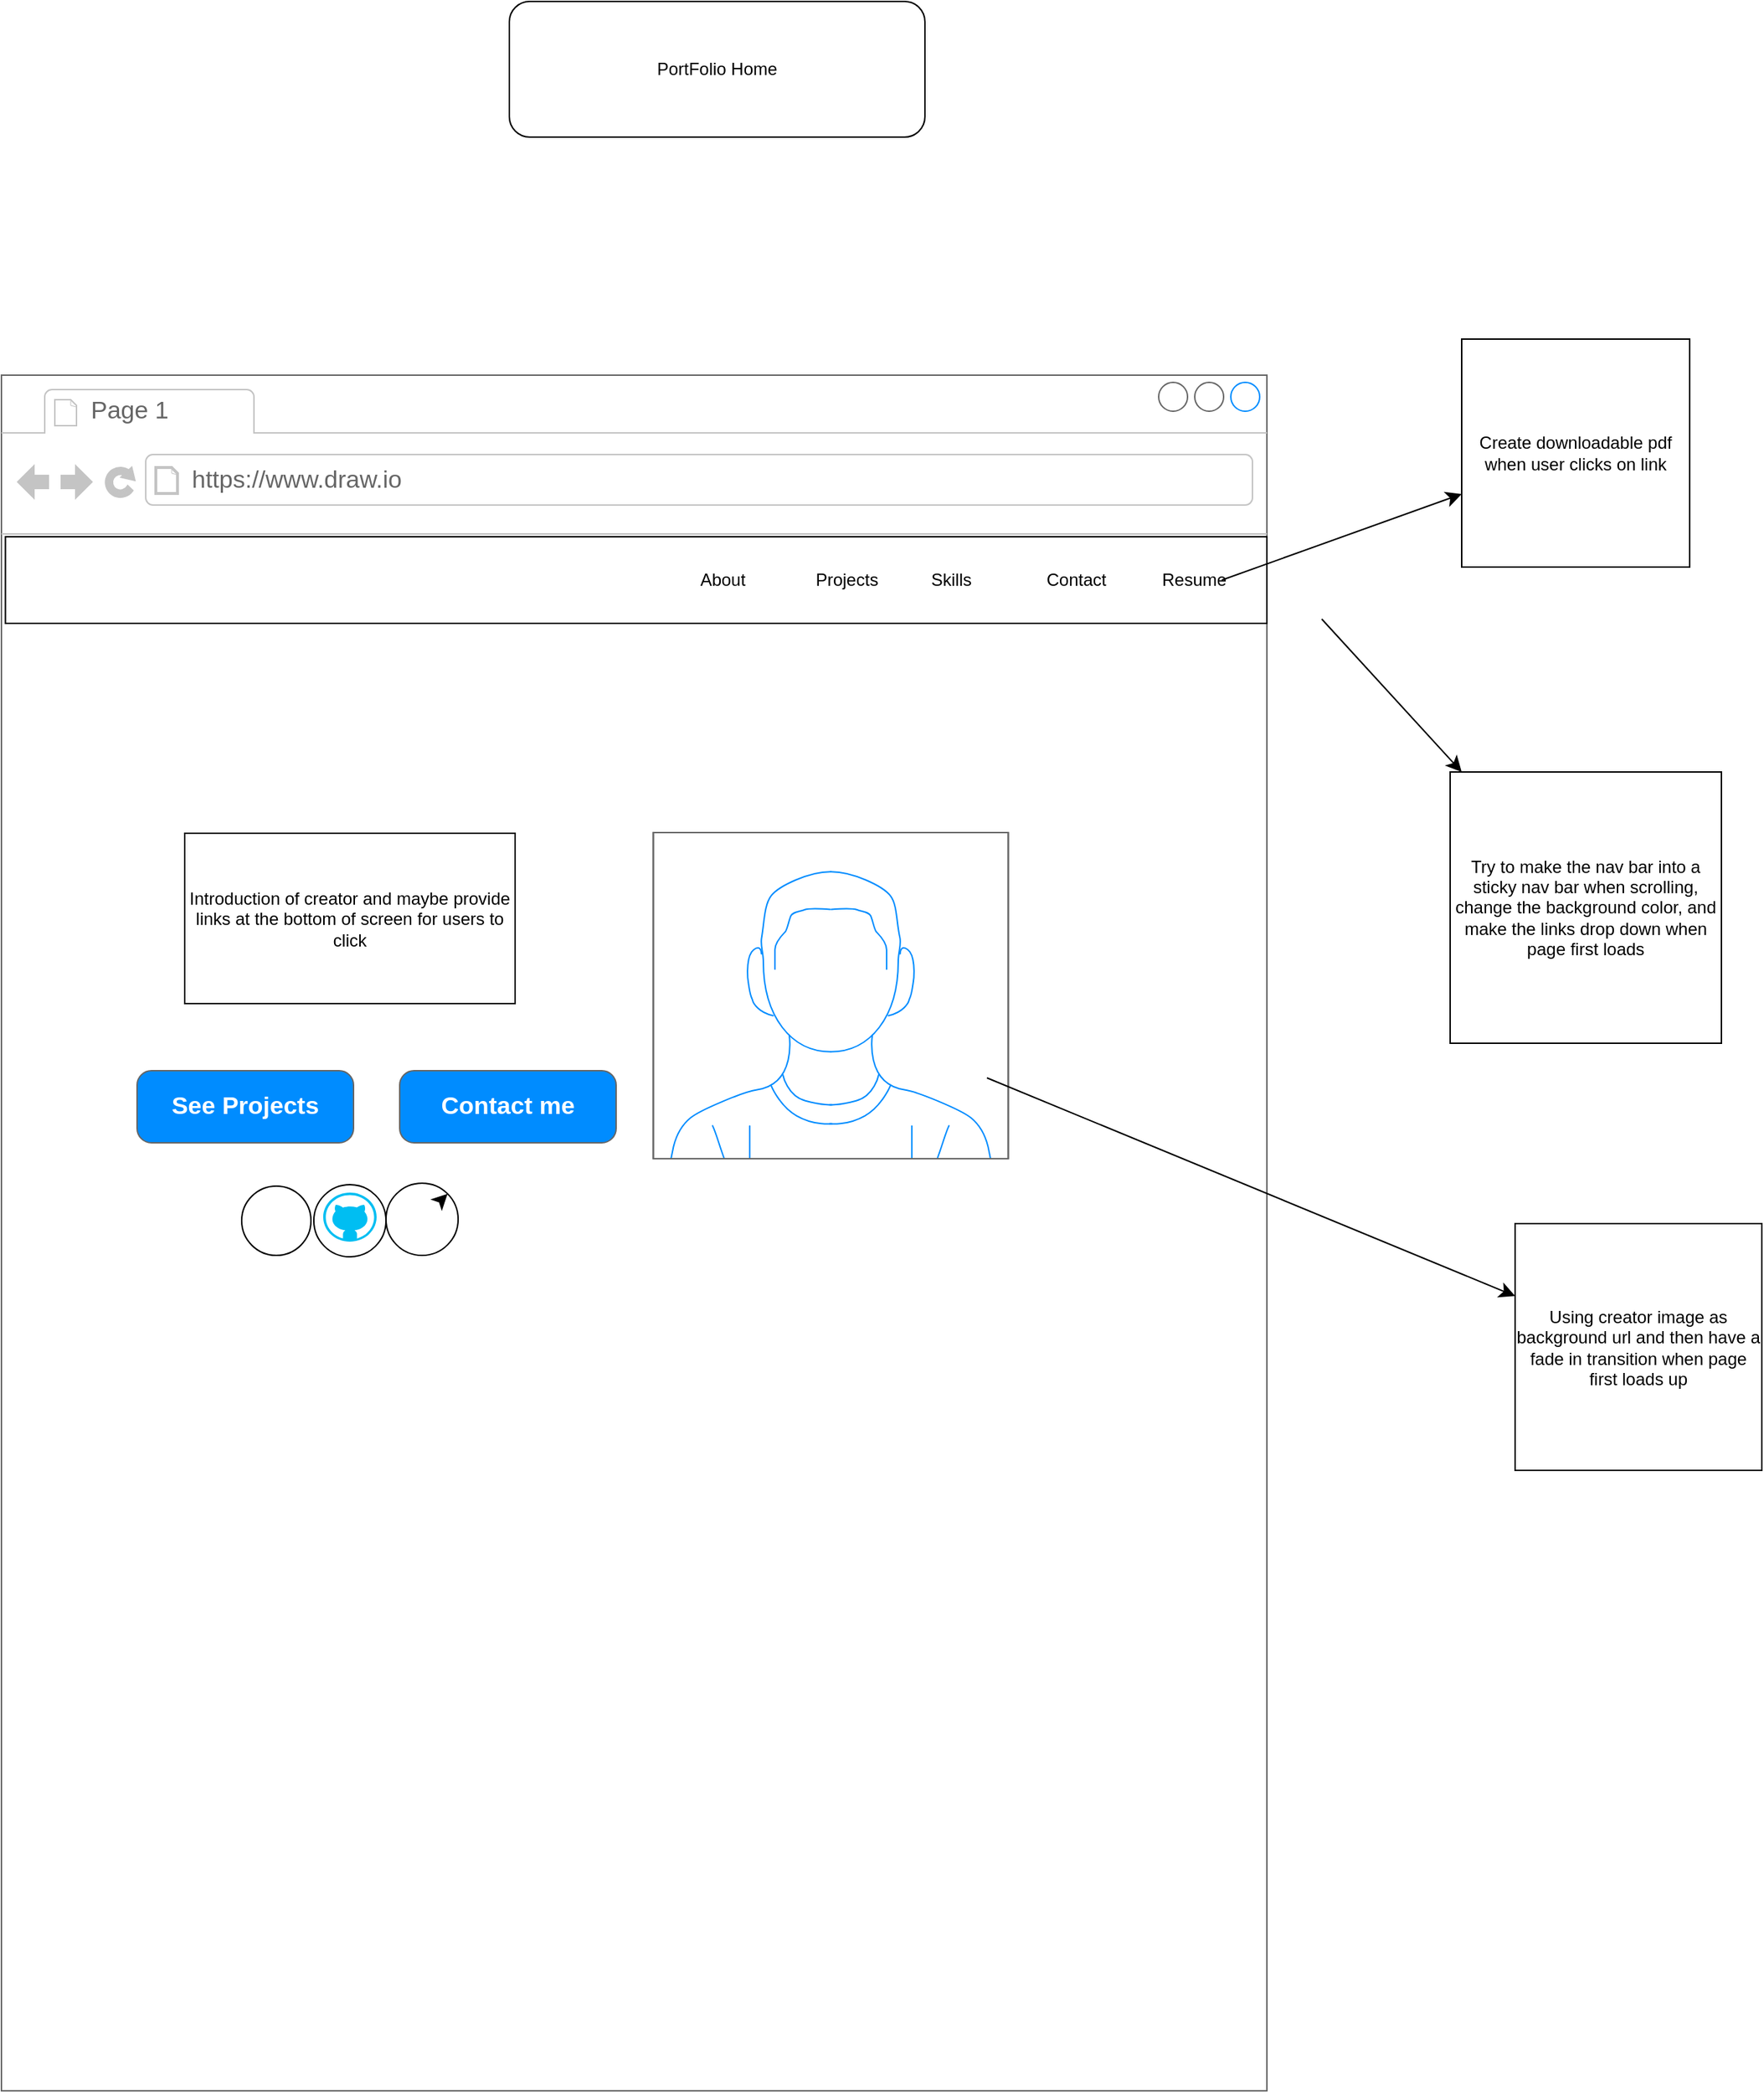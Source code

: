 <mxfile version="24.7.8">
  <diagram name="Page-1" id="Ahl36jk23yU5DYziLWWO">
    <mxGraphModel grid="0" page="0" gridSize="10" guides="1" tooltips="1" connect="1" arrows="1" fold="1" pageScale="1" pageWidth="850" pageHeight="1100" math="0" shadow="0">
      <root>
        <mxCell id="0" />
        <mxCell id="1" parent="0" />
        <mxCell id="K46posD8M_TdlNwD6BB8-4" value="PortFolio Home" style="rounded=1;whiteSpace=wrap;html=1;" vertex="1" parent="1">
          <mxGeometry x="748" y="-704" width="288" height="94" as="geometry" />
        </mxCell>
        <mxCell id="K46posD8M_TdlNwD6BB8-6" value="" style="strokeWidth=1;shadow=0;dashed=0;align=center;html=1;shape=mxgraph.mockup.containers.browserWindow;rSize=0;strokeColor=#666666;strokeColor2=#008cff;strokeColor3=#c4c4c4;mainText=,;recursiveResize=0;" vertex="1" parent="1">
          <mxGeometry x="396" y="-445" width="877" height="1189" as="geometry" />
        </mxCell>
        <mxCell id="K46posD8M_TdlNwD6BB8-7" value="Page 1" style="strokeWidth=1;shadow=0;dashed=0;align=center;html=1;shape=mxgraph.mockup.containers.anchor;fontSize=17;fontColor=#666666;align=left;whiteSpace=wrap;" vertex="1" parent="K46posD8M_TdlNwD6BB8-6">
          <mxGeometry x="60" y="12" width="110" height="26" as="geometry" />
        </mxCell>
        <mxCell id="K46posD8M_TdlNwD6BB8-8" value="https://www.draw.io" style="strokeWidth=1;shadow=0;dashed=0;align=center;html=1;shape=mxgraph.mockup.containers.anchor;rSize=0;fontSize=17;fontColor=#666666;align=left;" vertex="1" parent="K46posD8M_TdlNwD6BB8-6">
          <mxGeometry x="130" y="60" width="250" height="26" as="geometry" />
        </mxCell>
        <mxCell id="K46posD8M_TdlNwD6BB8-9" value="&lt;span style=&quot;white-space: pre;&quot;&gt;&#x9;&lt;/span&gt;&lt;span style=&quot;white-space: pre;&quot;&gt;&#x9;&lt;/span&gt;&lt;span style=&quot;white-space: pre;&quot;&gt;&#x9;&lt;/span&gt;&lt;span style=&quot;white-space: pre;&quot;&gt;&#x9;&lt;/span&gt;&lt;span style=&quot;white-space: pre;&quot;&gt;&#x9;&lt;/span&gt;&lt;span style=&quot;white-space: pre;&quot;&gt;&#x9;&lt;/span&gt;&lt;span style=&quot;white-space: pre;&quot;&gt;&#x9;&lt;/span&gt;&lt;span style=&quot;white-space: pre;&quot;&gt;&#x9;&lt;/span&gt;&lt;span style=&quot;white-space: pre;&quot;&gt;&#x9;&lt;/span&gt;&lt;span style=&quot;white-space: pre;&quot;&gt;&#x9;&lt;/span&gt;&lt;span style=&quot;white-space: pre;&quot;&gt;&#x9;&lt;/span&gt;&lt;span style=&quot;white-space: pre;&quot;&gt;&#x9;&lt;/span&gt;&lt;span style=&quot;white-space: pre;&quot;&gt;&#x9;&lt;/span&gt;&lt;span style=&quot;white-space: pre;&quot;&gt;&#x9;&lt;/span&gt;&lt;span style=&quot;white-space: pre;&quot;&gt;&#x9;&lt;/span&gt;&lt;span style=&quot;white-space: pre;&quot;&gt;&#x9;&lt;/span&gt;&lt;span style=&quot;white-space: pre;&quot;&gt;&#x9;&lt;/span&gt;About&amp;nbsp;&lt;span style=&quot;white-space: pre;&quot;&gt;&#x9;&lt;/span&gt;&lt;span style=&quot;white-space: pre;&quot;&gt;&#x9;&lt;/span&gt;Projects&lt;span style=&quot;white-space: pre;&quot;&gt;&#x9;&lt;/span&gt;&lt;span style=&quot;white-space: pre;&quot;&gt;&#x9;&lt;/span&gt;Skills&lt;span style=&quot;white-space: pre;&quot;&gt;&#x9;&lt;/span&gt;&lt;span style=&quot;white-space: pre;&quot;&gt;&#x9;&lt;/span&gt;Contact&lt;span style=&quot;white-space: pre;&quot;&gt;&#x9;&lt;/span&gt;&lt;span style=&quot;white-space: pre;&quot;&gt;&#x9;&lt;/span&gt;Resume" style="rounded=0;whiteSpace=wrap;html=1;" vertex="1" parent="K46posD8M_TdlNwD6BB8-6">
          <mxGeometry x="2.75" y="112" width="874.25" height="60" as="geometry" />
        </mxCell>
        <mxCell id="K46posD8M_TdlNwD6BB8-10" value="" style="endArrow=classic;html=1;rounded=0;fontSize=12;startSize=8;endSize=8;curved=1;" edge="1" parent="K46posD8M_TdlNwD6BB8-6" target="K46posD8M_TdlNwD6BB8-11">
          <mxGeometry width="50" height="50" relative="1" as="geometry">
            <mxPoint x="845.75" y="142" as="sourcePoint" />
            <mxPoint x="970.75" y="18" as="targetPoint" />
          </mxGeometry>
        </mxCell>
        <mxCell id="K46posD8M_TdlNwD6BB8-12" value="" style="verticalLabelPosition=bottom;shadow=0;dashed=0;align=center;html=1;verticalAlign=top;strokeWidth=1;shape=mxgraph.mockup.containers.userMale;strokeColor=#666666;strokeColor2=#008cff;" vertex="1" parent="K46posD8M_TdlNwD6BB8-6">
          <mxGeometry x="451.75" y="317" width="246" height="226" as="geometry" />
        </mxCell>
        <mxCell id="K46posD8M_TdlNwD6BB8-15" value="" style="endArrow=classic;html=1;rounded=0;fontSize=12;startSize=8;endSize=8;curved=1;" edge="1" parent="K46posD8M_TdlNwD6BB8-6" target="K46posD8M_TdlNwD6BB8-16">
          <mxGeometry width="50" height="50" relative="1" as="geometry">
            <mxPoint x="683" y="487" as="sourcePoint" />
            <mxPoint x="1034" y="622" as="targetPoint" />
          </mxGeometry>
        </mxCell>
        <mxCell id="K46posD8M_TdlNwD6BB8-17" value="Introduction of creator and maybe provide links at the bottom of screen for users to click" style="rounded=0;whiteSpace=wrap;html=1;" vertex="1" parent="K46posD8M_TdlNwD6BB8-6">
          <mxGeometry x="127" y="317.5" width="229" height="118" as="geometry" />
        </mxCell>
        <mxCell id="K46posD8M_TdlNwD6BB8-18" value="See Projects" style="strokeWidth=1;shadow=0;dashed=0;align=center;html=1;shape=mxgraph.mockup.buttons.button;strokeColor=#666666;fontColor=#ffffff;mainText=;buttonStyle=round;fontSize=17;fontStyle=1;fillColor=#008cff;whiteSpace=wrap;" vertex="1" parent="K46posD8M_TdlNwD6BB8-6">
          <mxGeometry x="94" y="482" width="150" height="50" as="geometry" />
        </mxCell>
        <mxCell id="K46posD8M_TdlNwD6BB8-20" value="" style="ellipse;whiteSpace=wrap;html=1;aspect=fixed;" vertex="1" parent="K46posD8M_TdlNwD6BB8-6">
          <mxGeometry x="166.5" y="562" width="48" height="48" as="geometry" />
        </mxCell>
        <mxCell id="K46posD8M_TdlNwD6BB8-21" value="" style="ellipse;whiteSpace=wrap;html=1;aspect=fixed;" vertex="1" parent="K46posD8M_TdlNwD6BB8-6">
          <mxGeometry x="266.5" y="560" width="50" height="50" as="geometry" />
        </mxCell>
        <mxCell id="K46posD8M_TdlNwD6BB8-22" value="" style="shape=image;html=1;verticalAlign=top;verticalLabelPosition=bottom;labelBackgroundColor=#ffffff;imageAspect=0;aspect=fixed;image=https://cdn3.iconfinder.com/data/icons/social-media-black-white-2/512/BW_Twitter_glyph_svg-128.png" vertex="1" parent="K46posD8M_TdlNwD6BB8-6">
          <mxGeometry x="176" y="574" width="29" height="29" as="geometry" />
        </mxCell>
        <mxCell id="K46posD8M_TdlNwD6BB8-26" style="edgeStyle=none;curved=1;rounded=0;orthogonalLoop=1;jettySize=auto;html=1;exitX=1;exitY=0;exitDx=0;exitDy=0;entryX=1;entryY=0;entryDx=0;entryDy=0;fontSize=12;startSize=8;endSize=8;" edge="1" parent="K46posD8M_TdlNwD6BB8-6" source="K46posD8M_TdlNwD6BB8-23" target="K46posD8M_TdlNwD6BB8-21">
          <mxGeometry relative="1" as="geometry" />
        </mxCell>
        <mxCell id="K46posD8M_TdlNwD6BB8-23" value="" style="shape=image;html=1;verticalAlign=top;verticalLabelPosition=bottom;labelBackgroundColor=#ffffff;imageAspect=0;aspect=fixed;image=https://cdn1.iconfinder.com/data/icons/social-media-rounded-corners/512/Rounded_Facebook_svg-128.png" vertex="1" parent="K46posD8M_TdlNwD6BB8-6">
          <mxGeometry x="276" y="569.5" width="31" height="31" as="geometry" />
        </mxCell>
        <mxCell id="K46posD8M_TdlNwD6BB8-25" value="" style="ellipse;whiteSpace=wrap;html=1;aspect=fixed;" vertex="1" parent="K46posD8M_TdlNwD6BB8-6">
          <mxGeometry x="216.5" y="561" width="50" height="50" as="geometry" />
        </mxCell>
        <mxCell id="K46posD8M_TdlNwD6BB8-28" value="" style="verticalLabelPosition=bottom;html=1;verticalAlign=top;align=center;strokeColor=none;fillColor=#00BEF2;shape=mxgraph.azure.github_code;pointerEvents=1;" vertex="1" parent="K46posD8M_TdlNwD6BB8-6">
          <mxGeometry x="223" y="566.5" width="37" height="34" as="geometry" />
        </mxCell>
        <mxCell id="K46posD8M_TdlNwD6BB8-29" value="Contact me" style="strokeWidth=1;shadow=0;dashed=0;align=center;html=1;shape=mxgraph.mockup.buttons.button;strokeColor=#666666;fontColor=#ffffff;mainText=;buttonStyle=round;fontSize=17;fontStyle=1;fillColor=#008cff;whiteSpace=wrap;" vertex="1" parent="K46posD8M_TdlNwD6BB8-6">
          <mxGeometry x="276" y="482" width="150" height="50" as="geometry" />
        </mxCell>
        <mxCell id="K46posD8M_TdlNwD6BB8-11" value="Create downloadable pdf when user clicks on link" style="whiteSpace=wrap;html=1;aspect=fixed;" vertex="1" parent="1">
          <mxGeometry x="1408" y="-470" width="158" height="158" as="geometry" />
        </mxCell>
        <mxCell id="K46posD8M_TdlNwD6BB8-13" value="" style="endArrow=classic;html=1;rounded=0;fontSize=12;startSize=8;endSize=8;curved=1;" edge="1" parent="1" target="K46posD8M_TdlNwD6BB8-14">
          <mxGeometry width="50" height="50" relative="1" as="geometry">
            <mxPoint x="1311" y="-276" as="sourcePoint" />
            <mxPoint x="1457" y="-154" as="targetPoint" />
          </mxGeometry>
        </mxCell>
        <mxCell id="K46posD8M_TdlNwD6BB8-14" value="Try to make the nav bar into a sticky nav bar when scrolling, change the background color, and make the links drop down when page first loads" style="whiteSpace=wrap;html=1;aspect=fixed;" vertex="1" parent="1">
          <mxGeometry x="1400" y="-170" width="188" height="188" as="geometry" />
        </mxCell>
        <mxCell id="K46posD8M_TdlNwD6BB8-16" value="Using creator image as background url and then have a fade in transition when page first loads up" style="whiteSpace=wrap;html=1;aspect=fixed;" vertex="1" parent="1">
          <mxGeometry x="1445" y="143" width="171" height="171" as="geometry" />
        </mxCell>
      </root>
    </mxGraphModel>
  </diagram>
</mxfile>
